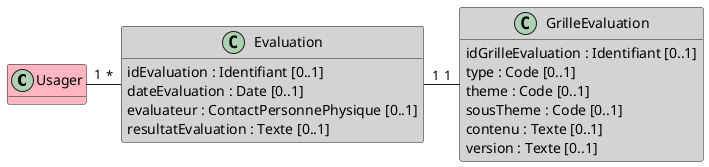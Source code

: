 @startuml

hide empty methods

class Usager #LightPink

class Evaluation #LightGray {
    idEvaluation : Identifiant [0..1]
    dateEvaluation : Date [0..1]
    evaluateur : ContactPersonnePhysique [0..1]
    resultatEvaluation : Texte [0..1]
}

class GrilleEvaluation #LightGray {
    idGrilleEvaluation : Identifiant [0..1]
    type : Code [0..1]
    theme : Code [0..1]
    sousTheme : Code [0..1]
    contenu : Texte [0..1]
    version : Texte [0..1]
}

Usager "1" - "*" Evaluation
Evaluation "1" - "1" GrilleEvaluation

@enduml